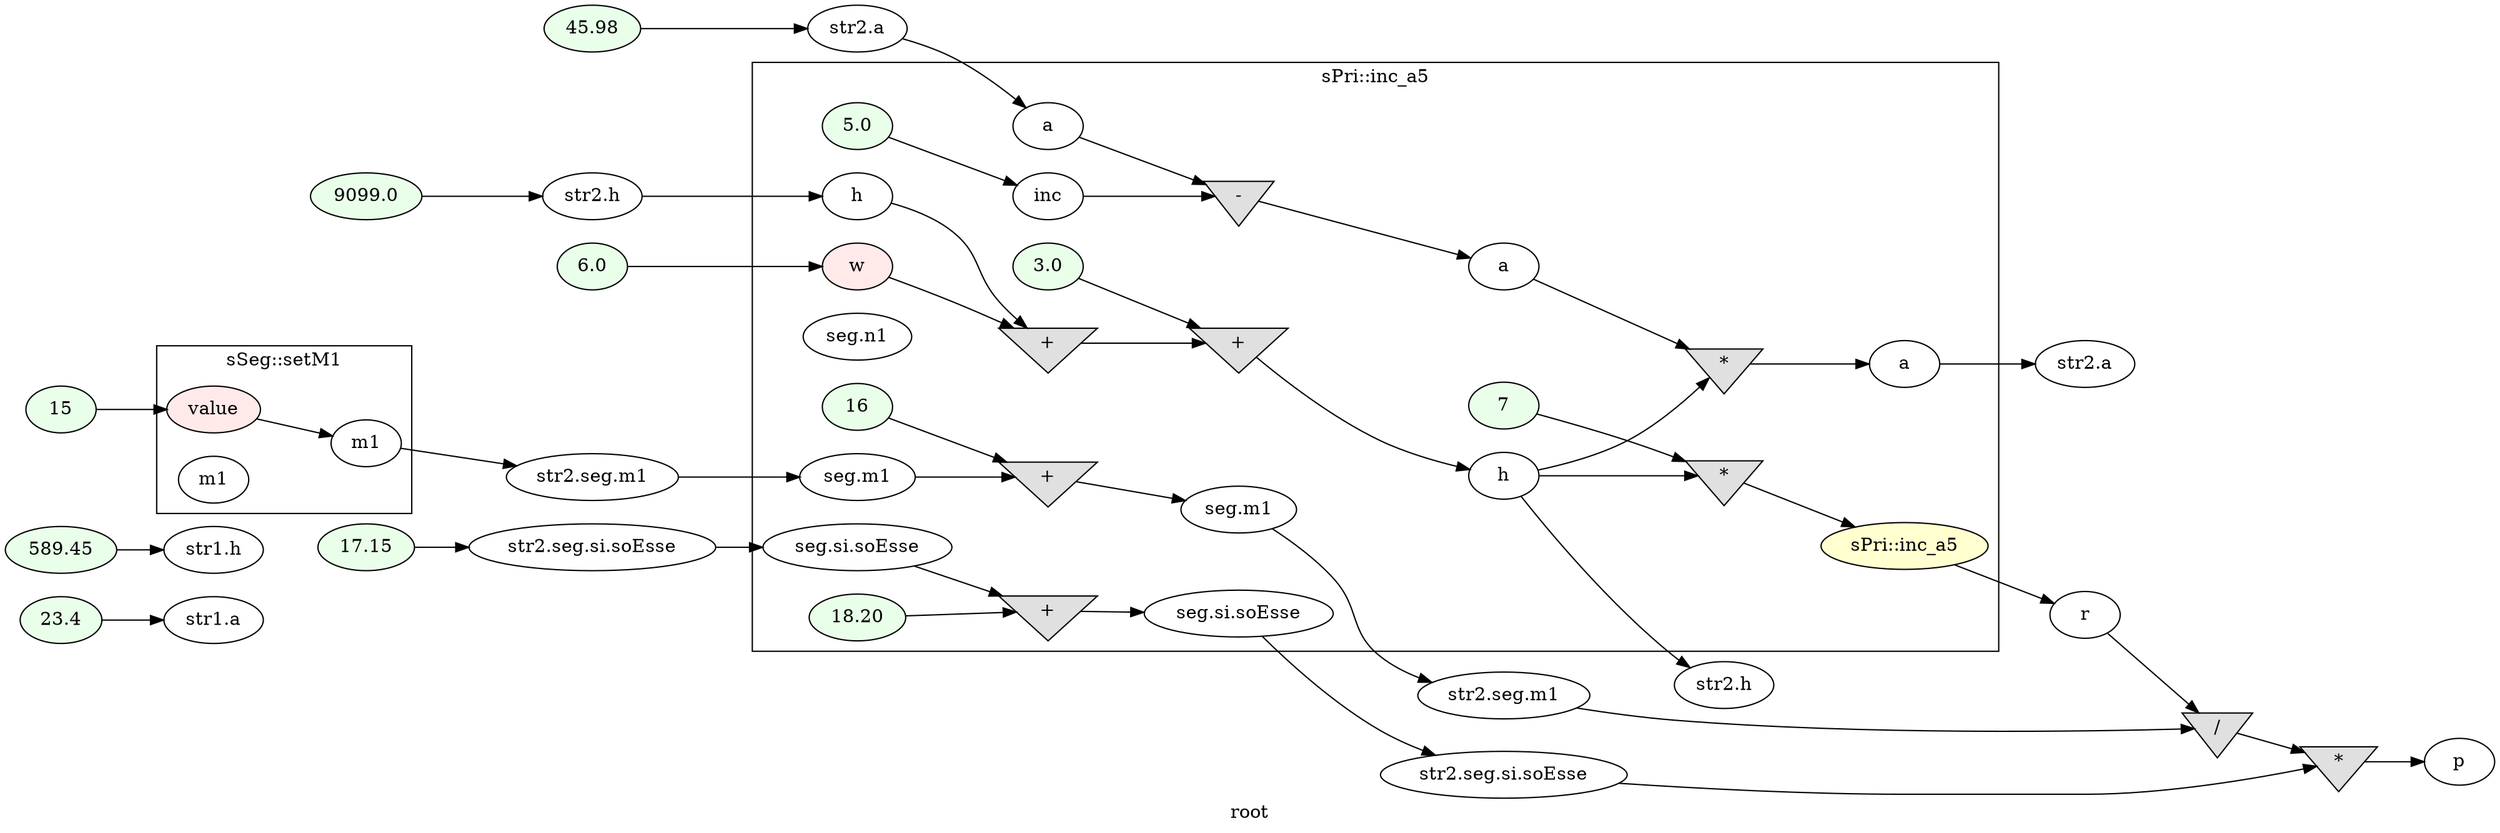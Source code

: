digraph G
{
rankdir=LR;
label = "root";
	node_000029 [ label = "23.4", style=filled, fillcolor="#E9FFE9", startingline=43 ]
	node_000030 [ label = "str1.a", startingline=43 ]
	node_000031 [ label = "589.45", style=filled, fillcolor="#E9FFE9", startingline=44 ]
	node_000032 [ label = "str1.h", startingline=44 ]
	node_000033 [ label = "45.98", style=filled, fillcolor="#E9FFE9", startingline=46 ]
	node_000034 [ label = "str2.a", startingline=46 ]
	node_000035 [ label = "9099.0", style=filled, fillcolor="#E9FFE9", startingline=47 ]
	node_000036 [ label = "str2.h", startingline=47 ]
	node_000037 [ label = "15", style=filled, fillcolor="#E9FFE9", startingline=49 ]
	node_000041 [ label = "str2.seg.m1", startingline=49 ]
	node_000042 [ label = "17.15", style=filled, fillcolor="#E9FFE9", startingline=50 ]
	node_000043 [ label = "str2.seg.si.soEsse", startingline=50 ]
	node_000044 [ label = "6.0", style=filled, fillcolor="#E9FFE9", startingline=52 ]
	node_000070 [ label = "str2.h", startingline=52 ]
	node_000071 [ label = "str2.seg.si.soEsse", startingline=52 ]
	node_000072 [ label = "str2.seg.m1", startingline=52 ]
	node_000073 [ label = "str2.a", startingline=52 ]
	node_000074 [ label = "r", startingline=52 ]
	node_000075 [ label = "/", shape=invtriangle, style=filled, fillcolor="#E0E0E0", startingline=54 ]
	node_000076 [ label = "*", shape=invtriangle, style=filled, fillcolor="#E0E0E0", startingline=54 ]
	node_000077 [ label = "p", startingline=54 ]
subgraph cluster_22 {
label = "sSeg::setM1";
parent = "G";
startingline = 49;
	node_000038 [ label = "value", style=filled, fillcolor="#FFE9E9", startingline=15 ]
	node_000039 [ label = "m1", startingline=17 ]
	node_000040 [ label = "m1", startingline=17 ]
}
subgraph cluster_23 {
label = "sPri::inc_a5";
parent = "G";
startingline = 52;
	node_000045 [ label = "w", style=filled, fillcolor="#FFE9E9", startingline=27 ]
	node_000046 [ label = "5.0", style=filled, fillcolor="#E9FFE9", startingline=30 ]
	node_000047 [ label = "inc", startingline=30 ]
	node_000048 [ label = "a", startingline=31 ]
	node_000049 [ label = "-", shape=invtriangle, style=filled, fillcolor="#E0E0E0", startingline=31 ]
	node_000050 [ label = "a", startingline=31 ]
	node_000051 [ label = "h", startingline=32 ]
	node_000052 [ label = "+", shape=invtriangle, style=filled, fillcolor="#E0E0E0", startingline=32 ]
	node_000053 [ label = "3.0", style=filled, fillcolor="#E9FFE9", startingline=32 ]
	node_000054 [ label = "+", shape=invtriangle, style=filled, fillcolor="#E0E0E0", startingline=32 ]
	node_000055 [ label = "h", startingline=32 ]
	node_000056 [ label = "*", shape=invtriangle, style=filled, fillcolor="#E0E0E0", startingline=33 ]
	node_000057 [ label = "a", startingline=33 ]
	node_000058 [ label = "seg.n1", startingline=34 ]
	node_000059 [ label = "seg.si.soEsse", startingline=34 ]
	node_000060 [ label = "seg.m1", startingline=34 ]
	node_000061 [ label = "16", style=filled, fillcolor="#E9FFE9", startingline=34 ]
	node_000062 [ label = "+", shape=invtriangle, style=filled, fillcolor="#E0E0E0", startingline=34 ]
	node_000063 [ label = "seg.m1", startingline=34 ]
	node_000064 [ label = "18.20", style=filled, fillcolor="#E9FFE9", startingline=35 ]
	node_000065 [ label = "+", shape=invtriangle, style=filled, fillcolor="#E0E0E0", startingline=35 ]
	node_000066 [ label = "seg.si.soEsse", startingline=35 ]
	node_000067 [ label = "7", style=filled, fillcolor="#E9FFE9", startingline=36 ]
	node_000068 [ label = "*", shape=invtriangle, style=filled, fillcolor="#E0E0E0", startingline=36 ]
	node_000069 [ label = "sPri::inc_a5", style=filled, fillcolor="#FFFFD0", startingline=36 ]
}
	node_000029 -> node_000030
	node_000031 -> node_000032
	node_000033 -> node_000034
	node_000034 -> node_000048
	node_000035 -> node_000036
	node_000036 -> node_000051
	node_000037 -> node_000038
	node_000041 -> node_000060
	node_000042 -> node_000043
	node_000043 -> node_000059
	node_000044 -> node_000045
	node_000071 -> node_000076
	node_000072 -> node_000075
	node_000074 -> node_000075
	node_000075 -> node_000076
	node_000076 -> node_000077
	node_000038 -> node_000040
	node_000040 -> node_000041
	node_000045 -> node_000052
	node_000046 -> node_000047
	node_000047 -> node_000049
	node_000048 -> node_000049
	node_000049 -> node_000050
	node_000050 -> node_000056
	node_000051 -> node_000052
	node_000052 -> node_000054
	node_000053 -> node_000054
	node_000054 -> node_000055
	node_000055 -> node_000056
	node_000055 -> node_000068
	node_000055 -> node_000070
	node_000056 -> node_000057
	node_000057 -> node_000073
	node_000059 -> node_000065
	node_000060 -> node_000062
	node_000061 -> node_000062
	node_000062 -> node_000063
	node_000063 -> node_000072
	node_000064 -> node_000065
	node_000065 -> node_000066
	node_000066 -> node_000071
	node_000067 -> node_000068
	node_000068 -> node_000069
	node_000069 -> node_000074
}
